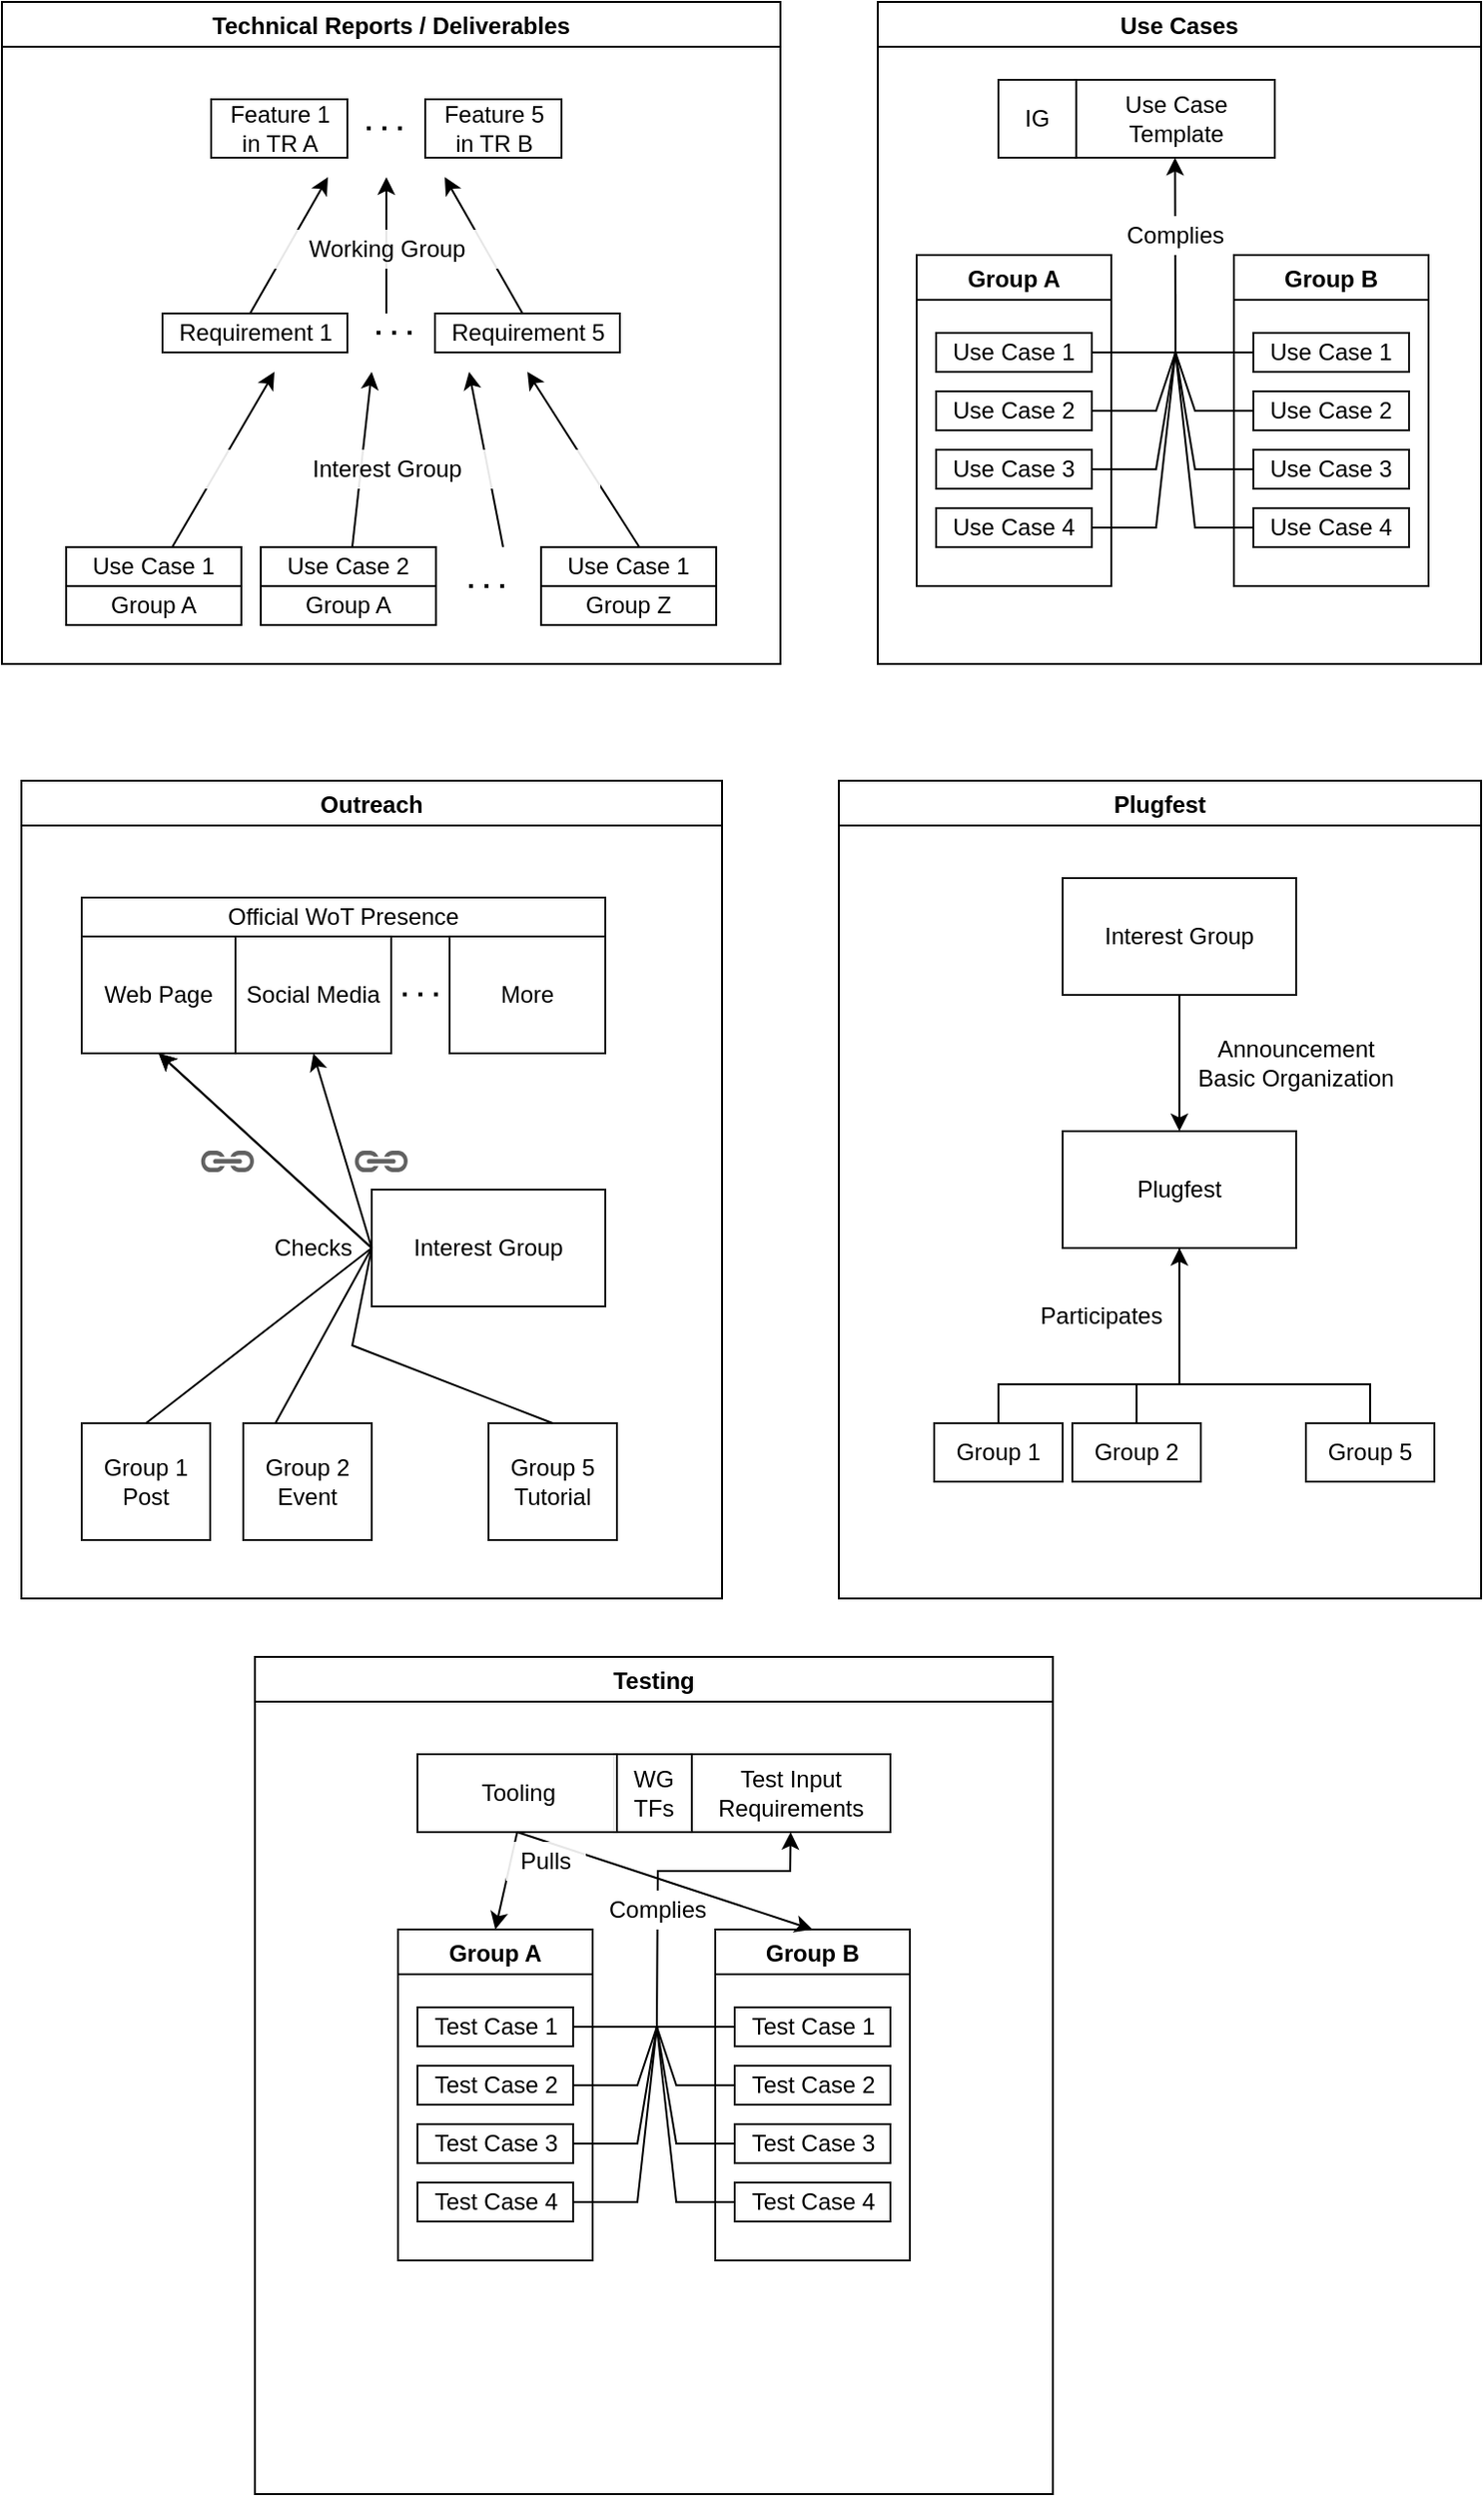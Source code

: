 <mxfile version="20.8.16" type="device"><diagram name="Page-1" id="QOIE3eYAXebJmEI2M_J3"><mxGraphModel dx="3140" dy="2168" grid="1" gridSize="10" guides="1" tooltips="1" connect="1" arrows="1" fold="1" page="1" pageScale="1" pageWidth="827" pageHeight="1169" math="0" shadow="0"><root><mxCell id="0"/><mxCell id="1" parent="0"/><mxCell id="3zp3vLfGH_R06svsVB3q-1" value="Technical Reports / Deliverables" style="swimlane;" parent="1" vertex="1"><mxGeometry x="50" y="80" width="400" height="340" as="geometry"/></mxCell><mxCell id="3zp3vLfGH_R06svsVB3q-13" value="" style="endArrow=classic;html=1;rounded=0;" parent="3zp3vLfGH_R06svsVB3q-1" edge="1"><mxGeometry width="50" height="50" relative="1" as="geometry"><mxPoint x="87.5" y="280" as="sourcePoint"/><mxPoint x="140" y="190" as="targetPoint"/></mxGeometry></mxCell><mxCell id="3zp3vLfGH_R06svsVB3q-16" value="" style="endArrow=classic;html=1;rounded=0;" parent="3zp3vLfGH_R06svsVB3q-1" edge="1"><mxGeometry width="50" height="50" relative="1" as="geometry"><mxPoint x="180" y="280" as="sourcePoint"/><mxPoint x="190" y="190" as="targetPoint"/></mxGeometry></mxCell><mxCell id="3zp3vLfGH_R06svsVB3q-17" value="" style="endArrow=classic;html=1;rounded=0;" parent="3zp3vLfGH_R06svsVB3q-1" edge="1"><mxGeometry width="50" height="50" relative="1" as="geometry"><mxPoint x="327.5" y="280" as="sourcePoint"/><mxPoint x="270" y="190" as="targetPoint"/></mxGeometry></mxCell><mxCell id="3zp3vLfGH_R06svsVB3q-18" value="" style="endArrow=classic;html=1;rounded=0;" parent="3zp3vLfGH_R06svsVB3q-1" edge="1"><mxGeometry width="50" height="50" relative="1" as="geometry"><mxPoint x="257.5" y="280" as="sourcePoint"/><mxPoint x="240" y="190" as="targetPoint"/></mxGeometry></mxCell><mxCell id="3zp3vLfGH_R06svsVB3q-19" value="Interest Group" style="rounded=0;whiteSpace=wrap;html=1;strokeColor=none;opacity=90;flipH=0;flipV=1;" parent="3zp3vLfGH_R06svsVB3q-1" vertex="1"><mxGeometry x="87.5" y="230" width="220" height="20" as="geometry"/></mxCell><mxCell id="3zp3vLfGH_R06svsVB3q-30" value="" style="endArrow=classic;html=1;rounded=0;" parent="3zp3vLfGH_R06svsVB3q-1" edge="1"><mxGeometry width="50" height="50" relative="1" as="geometry"><mxPoint x="127.5" y="160" as="sourcePoint"/><mxPoint x="167.5" y="90" as="targetPoint"/></mxGeometry></mxCell><mxCell id="3zp3vLfGH_R06svsVB3q-31" value="" style="endArrow=classic;html=1;rounded=0;" parent="3zp3vLfGH_R06svsVB3q-1" edge="1"><mxGeometry width="50" height="50" relative="1" as="geometry"><mxPoint x="267.5" y="160" as="sourcePoint"/><mxPoint x="227.5" y="90" as="targetPoint"/></mxGeometry></mxCell><mxCell id="3zp3vLfGH_R06svsVB3q-32" value="" style="endArrow=classic;html=1;rounded=0;" parent="3zp3vLfGH_R06svsVB3q-1" edge="1"><mxGeometry width="50" height="50" relative="1" as="geometry"><mxPoint x="197.5" y="160" as="sourcePoint"/><mxPoint x="197.5" y="90" as="targetPoint"/></mxGeometry></mxCell><mxCell id="3zp3vLfGH_R06svsVB3q-33" value="Working Group" style="rounded=0;whiteSpace=wrap;html=1;strokeColor=none;opacity=90;" parent="3zp3vLfGH_R06svsVB3q-1" vertex="1"><mxGeometry x="87.5" y="117" width="220" height="20" as="geometry"/></mxCell><mxCell id="3zp3vLfGH_R06svsVB3q-15" value="" style="group" parent="3zp3vLfGH_R06svsVB3q-1" vertex="1" connectable="0"><mxGeometry x="33" y="280" width="334" height="40" as="geometry"/></mxCell><mxCell id="3zp3vLfGH_R06svsVB3q-6" value="Use Case 1" style="rounded=0;whiteSpace=wrap;html=1;" parent="3zp3vLfGH_R06svsVB3q-15" vertex="1"><mxGeometry width="90" height="20" as="geometry"/></mxCell><mxCell id="3zp3vLfGH_R06svsVB3q-9" value="Group A" style="rounded=0;whiteSpace=wrap;html=1;" parent="3zp3vLfGH_R06svsVB3q-15" vertex="1"><mxGeometry x="100" y="20" width="90" height="20" as="geometry"/></mxCell><mxCell id="3zp3vLfGH_R06svsVB3q-10" value="Use Case 1" style="rounded=0;whiteSpace=wrap;html=1;" parent="3zp3vLfGH_R06svsVB3q-15" vertex="1"><mxGeometry x="244" width="90" height="20" as="geometry"/></mxCell><mxCell id="3zp3vLfGH_R06svsVB3q-14" value="" style="group" parent="3zp3vLfGH_R06svsVB3q-15" vertex="1" connectable="0"><mxGeometry width="334" height="40" as="geometry"/></mxCell><mxCell id="3zp3vLfGH_R06svsVB3q-7" value="Group A" style="rounded=0;whiteSpace=wrap;html=1;" parent="3zp3vLfGH_R06svsVB3q-14" vertex="1"><mxGeometry y="20" width="90" height="20" as="geometry"/></mxCell><mxCell id="3zp3vLfGH_R06svsVB3q-8" value="Use Case 2" style="rounded=0;whiteSpace=wrap;html=1;" parent="3zp3vLfGH_R06svsVB3q-14" vertex="1"><mxGeometry x="100" width="90" height="20" as="geometry"/></mxCell><mxCell id="3zp3vLfGH_R06svsVB3q-11" value="Group Z" style="rounded=0;whiteSpace=wrap;html=1;" parent="3zp3vLfGH_R06svsVB3q-14" vertex="1"><mxGeometry x="244" y="20" width="90" height="20" as="geometry"/></mxCell><mxCell id="3zp3vLfGH_R06svsVB3q-12" value="" style="endArrow=none;dashed=1;html=1;dashPattern=1 3;strokeWidth=2;rounded=0;" parent="3zp3vLfGH_R06svsVB3q-14" edge="1"><mxGeometry width="50" height="50" relative="1" as="geometry"><mxPoint x="207" y="20" as="sourcePoint"/><mxPoint x="227" y="20" as="targetPoint"/></mxGeometry></mxCell><mxCell id="eCyydj95U1KGzp2KNyDN-35" value="" style="group" vertex="1" connectable="0" parent="3zp3vLfGH_R06svsVB3q-1"><mxGeometry x="107.5" y="50" width="180" height="30" as="geometry"/></mxCell><mxCell id="eCyydj95U1KGzp2KNyDN-36" value="Feature 1&lt;br&gt;in TR A" style="rounded=0;whiteSpace=wrap;html=1;opacity=90;" vertex="1" parent="eCyydj95U1KGzp2KNyDN-35"><mxGeometry width="70" height="30" as="geometry"/></mxCell><mxCell id="eCyydj95U1KGzp2KNyDN-37" value="Feature 5&lt;br&gt;in TR B" style="rounded=0;whiteSpace=wrap;html=1;opacity=90;" vertex="1" parent="eCyydj95U1KGzp2KNyDN-35"><mxGeometry x="110" width="70" height="30" as="geometry"/></mxCell><mxCell id="eCyydj95U1KGzp2KNyDN-38" value="" style="endArrow=none;dashed=1;html=1;dashPattern=1 3;strokeWidth=2;rounded=0;" edge="1" parent="eCyydj95U1KGzp2KNyDN-35"><mxGeometry width="50" height="50" relative="1" as="geometry"><mxPoint x="80" y="14.82" as="sourcePoint"/><mxPoint x="100" y="14.82" as="targetPoint"/></mxGeometry></mxCell><mxCell id="3zp3vLfGH_R06svsVB3q-25" value="" style="group" parent="3zp3vLfGH_R06svsVB3q-1" vertex="1" connectable="0"><mxGeometry x="82.5" y="160" width="235" height="20" as="geometry"/></mxCell><mxCell id="eCyydj95U1KGzp2KNyDN-44" value="" style="group" vertex="1" connectable="0" parent="3zp3vLfGH_R06svsVB3q-25"><mxGeometry width="235" height="20" as="geometry"/></mxCell><mxCell id="3zp3vLfGH_R06svsVB3q-20" value="Requirement 1" style="rounded=0;whiteSpace=wrap;html=1;opacity=90;" parent="eCyydj95U1KGzp2KNyDN-44" vertex="1"><mxGeometry width="95" height="20" as="geometry"/></mxCell><mxCell id="3zp3vLfGH_R06svsVB3q-21" value="Requirement 5" style="rounded=0;whiteSpace=wrap;html=1;opacity=90;" parent="eCyydj95U1KGzp2KNyDN-44" vertex="1"><mxGeometry x="140" width="95" height="20" as="geometry"/></mxCell><mxCell id="3zp3vLfGH_R06svsVB3q-24" value="" style="endArrow=none;dashed=1;html=1;dashPattern=1 3;strokeWidth=2;rounded=0;" parent="eCyydj95U1KGzp2KNyDN-44" edge="1"><mxGeometry width="50" height="50" relative="1" as="geometry"><mxPoint x="110.0" y="9.82" as="sourcePoint"/><mxPoint x="130.0" y="9.82" as="targetPoint"/></mxGeometry></mxCell><mxCell id="3zp3vLfGH_R06svsVB3q-2" value="Outreach" style="swimlane;" parent="1" vertex="1"><mxGeometry x="60" y="480" width="360" height="420" as="geometry"/></mxCell><mxCell id="3zp3vLfGH_R06svsVB3q-58" value="Official WoT Presence" style="rounded=0;whiteSpace=wrap;html=1;fillColor=default;opacity=90;" parent="3zp3vLfGH_R06svsVB3q-2" vertex="1"><mxGeometry x="31" y="60" width="269" height="20" as="geometry"/></mxCell><mxCell id="3zp3vLfGH_R06svsVB3q-59" value="Web Page" style="rounded=0;whiteSpace=wrap;html=1;fillColor=default;opacity=90;" parent="3zp3vLfGH_R06svsVB3q-2" vertex="1"><mxGeometry x="31" y="80" width="79" height="60" as="geometry"/></mxCell><mxCell id="3zp3vLfGH_R06svsVB3q-60" value="Social Media" style="rounded=0;whiteSpace=wrap;html=1;fillColor=default;opacity=90;" parent="3zp3vLfGH_R06svsVB3q-2" vertex="1"><mxGeometry x="110" y="80" width="80" height="60" as="geometry"/></mxCell><mxCell id="3zp3vLfGH_R06svsVB3q-61" value="More" style="rounded=0;whiteSpace=wrap;html=1;fillColor=default;opacity=90;" parent="3zp3vLfGH_R06svsVB3q-2" vertex="1"><mxGeometry x="220" y="80" width="80" height="60" as="geometry"/></mxCell><mxCell id="3zp3vLfGH_R06svsVB3q-62" value="" style="endArrow=none;dashed=1;html=1;dashPattern=1 3;strokeWidth=2;rounded=0;" parent="3zp3vLfGH_R06svsVB3q-2" edge="1"><mxGeometry width="50" height="50" relative="1" as="geometry"><mxPoint x="196" y="109.8" as="sourcePoint"/><mxPoint x="216" y="109.8" as="targetPoint"/></mxGeometry></mxCell><mxCell id="3zp3vLfGH_R06svsVB3q-63" value="Group 1&lt;br&gt;Post" style="rounded=0;whiteSpace=wrap;html=1;fillColor=default;opacity=90;" parent="3zp3vLfGH_R06svsVB3q-2" vertex="1"><mxGeometry x="31" y="330" width="66" height="60" as="geometry"/></mxCell><mxCell id="3zp3vLfGH_R06svsVB3q-64" value="Group 2&lt;br&gt;Event" style="rounded=0;whiteSpace=wrap;html=1;fillColor=default;opacity=90;" parent="3zp3vLfGH_R06svsVB3q-2" vertex="1"><mxGeometry x="114" y="330" width="66" height="60" as="geometry"/></mxCell><mxCell id="3zp3vLfGH_R06svsVB3q-65" value="Interest Group" style="rounded=0;whiteSpace=wrap;html=1;fillColor=default;opacity=90;" parent="3zp3vLfGH_R06svsVB3q-2" vertex="1"><mxGeometry x="180" y="210" width="120" height="60" as="geometry"/></mxCell><mxCell id="3zp3vLfGH_R06svsVB3q-66" value="Group 5&lt;br&gt;Tutorial" style="rounded=0;whiteSpace=wrap;html=1;fillColor=default;opacity=90;" parent="3zp3vLfGH_R06svsVB3q-2" vertex="1"><mxGeometry x="240" y="330" width="66" height="60" as="geometry"/></mxCell><mxCell id="3zp3vLfGH_R06svsVB3q-67" value="" style="endArrow=classic;html=1;rounded=0;entryX=0.5;entryY=1;entryDx=0;entryDy=0;exitX=0.5;exitY=0;exitDx=0;exitDy=0;" parent="3zp3vLfGH_R06svsVB3q-2" source="3zp3vLfGH_R06svsVB3q-63" target="3zp3vLfGH_R06svsVB3q-60" edge="1"><mxGeometry width="50" height="50" relative="1" as="geometry"><mxPoint x="70" y="320" as="sourcePoint"/><mxPoint x="120" y="270" as="targetPoint"/><Array as="points"><mxPoint x="180" y="240"/></Array></mxGeometry></mxCell><mxCell id="3zp3vLfGH_R06svsVB3q-68" value="" style="sketch=0;pointerEvents=1;shadow=0;dashed=0;html=1;strokeColor=none;fillColor=#505050;labelPosition=center;verticalLabelPosition=bottom;verticalAlign=top;outlineConnect=0;align=center;shape=mxgraph.office.concepts.link;opacity=90;" parent="3zp3vLfGH_R06svsVB3q-2" vertex="1"><mxGeometry x="92" y="190" width="28" height="11" as="geometry"/></mxCell><mxCell id="3zp3vLfGH_R06svsVB3q-69" value="Checks" style="text;html=1;strokeColor=none;fillColor=none;align=center;verticalAlign=middle;whiteSpace=wrap;rounded=0;" parent="3zp3vLfGH_R06svsVB3q-2" vertex="1"><mxGeometry x="120" y="225" width="60" height="30" as="geometry"/></mxCell><mxCell id="3zp3vLfGH_R06svsVB3q-70" value="" style="endArrow=classic;html=1;rounded=0;entryX=0.5;entryY=1;entryDx=0;entryDy=0;exitX=0.25;exitY=0;exitDx=0;exitDy=0;" parent="3zp3vLfGH_R06svsVB3q-2" source="3zp3vLfGH_R06svsVB3q-64" target="3zp3vLfGH_R06svsVB3q-59" edge="1"><mxGeometry width="50" height="50" relative="1" as="geometry"><mxPoint x="60" y="310" as="sourcePoint"/><mxPoint x="110" y="260" as="targetPoint"/><Array as="points"><mxPoint x="180" y="240"/></Array></mxGeometry></mxCell><mxCell id="3zp3vLfGH_R06svsVB3q-71" value="" style="endArrow=classic;html=1;rounded=0;exitX=0.5;exitY=0;exitDx=0;exitDy=0;entryX=0.5;entryY=1;entryDx=0;entryDy=0;" parent="3zp3vLfGH_R06svsVB3q-2" source="3zp3vLfGH_R06svsVB3q-66" target="3zp3vLfGH_R06svsVB3q-59" edge="1"><mxGeometry width="50" height="50" relative="1" as="geometry"><mxPoint x="220" y="330" as="sourcePoint"/><mxPoint x="270" y="280" as="targetPoint"/><Array as="points"><mxPoint x="170" y="290"/><mxPoint x="180" y="240"/></Array></mxGeometry></mxCell><mxCell id="3zp3vLfGH_R06svsVB3q-72" value="" style="sketch=0;pointerEvents=1;shadow=0;dashed=0;html=1;strokeColor=none;fillColor=#505050;labelPosition=center;verticalLabelPosition=bottom;verticalAlign=top;outlineConnect=0;align=center;shape=mxgraph.office.concepts.link;opacity=90;" parent="3zp3vLfGH_R06svsVB3q-2" vertex="1"><mxGeometry x="171" y="190" width="28" height="11" as="geometry"/></mxCell><mxCell id="3zp3vLfGH_R06svsVB3q-3" value="Use Cases" style="swimlane;" parent="1" vertex="1"><mxGeometry x="500" y="80" width="310" height="340" as="geometry"/></mxCell><mxCell id="3zp3vLfGH_R06svsVB3q-42" value="" style="endArrow=classic;html=1;rounded=0;exitX=1;exitY=0.5;exitDx=0;exitDy=0;entryX=0.5;entryY=1;entryDx=0;entryDy=0;" parent="3zp3vLfGH_R06svsVB3q-3" source="3zp3vLfGH_R06svsVB3q-35" target="3zp3vLfGH_R06svsVB3q-34" edge="1"><mxGeometry width="50" height="50" relative="1" as="geometry"><mxPoint x="130" y="195" as="sourcePoint"/><mxPoint x="180" y="145" as="targetPoint"/><Array as="points"><mxPoint x="153" y="180"/></Array></mxGeometry></mxCell><mxCell id="3zp3vLfGH_R06svsVB3q-44" value="" style="group" parent="3zp3vLfGH_R06svsVB3q-3" vertex="1" connectable="0"><mxGeometry x="62" y="40" width="142" height="40" as="geometry"/></mxCell><mxCell id="3zp3vLfGH_R06svsVB3q-34" value="Use Case Template" style="rounded=0;whiteSpace=wrap;html=1;opacity=90;" parent="3zp3vLfGH_R06svsVB3q-44" vertex="1"><mxGeometry x="39.5" width="102.5" height="40" as="geometry"/></mxCell><mxCell id="3zp3vLfGH_R06svsVB3q-41" value="IG" style="rounded=0;whiteSpace=wrap;html=1;opacity=90;" parent="3zp3vLfGH_R06svsVB3q-44" vertex="1"><mxGeometry width="40" height="40" as="geometry"/></mxCell><mxCell id="3zp3vLfGH_R06svsVB3q-35" value="Use Case 1" style="rounded=0;whiteSpace=wrap;html=1;opacity=90;" parent="3zp3vLfGH_R06svsVB3q-3" vertex="1"><mxGeometry x="30" y="170" width="80" height="20" as="geometry"/></mxCell><mxCell id="3zp3vLfGH_R06svsVB3q-36" value="Use Case 2" style="rounded=0;whiteSpace=wrap;html=1;opacity=90;" parent="3zp3vLfGH_R06svsVB3q-3" vertex="1"><mxGeometry x="30" y="200" width="80" height="20" as="geometry"/></mxCell><mxCell id="3zp3vLfGH_R06svsVB3q-37" value="Use Case 3" style="rounded=0;whiteSpace=wrap;html=1;opacity=90;" parent="3zp3vLfGH_R06svsVB3q-3" vertex="1"><mxGeometry x="30" y="230" width="80" height="20" as="geometry"/></mxCell><mxCell id="3zp3vLfGH_R06svsVB3q-38" value="Use Case 4" style="rounded=0;whiteSpace=wrap;html=1;opacity=90;" parent="3zp3vLfGH_R06svsVB3q-3" vertex="1"><mxGeometry x="30" y="260" width="80" height="20" as="geometry"/></mxCell><mxCell id="3zp3vLfGH_R06svsVB3q-39" value="Group A" style="swimlane;opacity=90;" parent="3zp3vLfGH_R06svsVB3q-3" vertex="1"><mxGeometry x="20" y="130" width="100" height="170" as="geometry"/></mxCell><mxCell id="3zp3vLfGH_R06svsVB3q-43" value="" style="endArrow=none;html=1;rounded=0;exitX=1;exitY=0.5;exitDx=0;exitDy=0;endFill=0;" parent="3zp3vLfGH_R06svsVB3q-39" edge="1"><mxGeometry width="50" height="50" relative="1" as="geometry"><mxPoint x="90" y="80" as="sourcePoint"/><mxPoint x="133" y="50" as="targetPoint"/><Array as="points"><mxPoint x="123" y="80"/></Array></mxGeometry></mxCell><mxCell id="3zp3vLfGH_R06svsVB3q-45" value="" style="endArrow=none;html=1;rounded=0;exitX=1;exitY=0.5;exitDx=0;exitDy=0;endFill=0;" parent="3zp3vLfGH_R06svsVB3q-3" edge="1"><mxGeometry width="50" height="50" relative="1" as="geometry"><mxPoint x="110.0" y="240" as="sourcePoint"/><mxPoint x="153" y="180" as="targetPoint"/><Array as="points"><mxPoint x="143" y="240"/></Array></mxGeometry></mxCell><mxCell id="3zp3vLfGH_R06svsVB3q-46" value="" style="endArrow=none;html=1;rounded=0;exitX=1;exitY=0.5;exitDx=0;exitDy=0;endFill=0;" parent="3zp3vLfGH_R06svsVB3q-3" edge="1"><mxGeometry width="50" height="50" relative="1" as="geometry"><mxPoint x="110.0" y="270" as="sourcePoint"/><mxPoint x="153" y="180" as="targetPoint"/><Array as="points"><mxPoint x="143" y="270"/></Array></mxGeometry></mxCell><mxCell id="3zp3vLfGH_R06svsVB3q-47" value="Complies" style="text;html=1;align=center;verticalAlign=middle;whiteSpace=wrap;rounded=0;fillColor=default;" parent="3zp3vLfGH_R06svsVB3q-3" vertex="1"><mxGeometry x="123" y="110" width="60" height="20" as="geometry"/></mxCell><mxCell id="3zp3vLfGH_R06svsVB3q-48" value="Use Case 1" style="rounded=0;whiteSpace=wrap;html=1;opacity=90;" parent="3zp3vLfGH_R06svsVB3q-3" vertex="1"><mxGeometry x="193" y="170" width="80" height="20" as="geometry"/></mxCell><mxCell id="3zp3vLfGH_R06svsVB3q-49" value="Use Case 2" style="rounded=0;whiteSpace=wrap;html=1;opacity=90;" parent="3zp3vLfGH_R06svsVB3q-3" vertex="1"><mxGeometry x="193" y="200" width="80" height="20" as="geometry"/></mxCell><mxCell id="3zp3vLfGH_R06svsVB3q-50" value="Use Case 3" style="rounded=0;whiteSpace=wrap;html=1;opacity=90;" parent="3zp3vLfGH_R06svsVB3q-3" vertex="1"><mxGeometry x="193" y="230" width="80" height="20" as="geometry"/></mxCell><mxCell id="3zp3vLfGH_R06svsVB3q-51" value="Use Case 4" style="rounded=0;whiteSpace=wrap;html=1;opacity=90;" parent="3zp3vLfGH_R06svsVB3q-3" vertex="1"><mxGeometry x="193" y="260" width="80" height="20" as="geometry"/></mxCell><mxCell id="3zp3vLfGH_R06svsVB3q-52" value="Group B" style="swimlane;opacity=90;" parent="3zp3vLfGH_R06svsVB3q-3" vertex="1"><mxGeometry x="183" y="130" width="100" height="170" as="geometry"/></mxCell><mxCell id="3zp3vLfGH_R06svsVB3q-54" value="" style="endArrow=none;html=1;rounded=0;exitX=1;exitY=0.5;exitDx=0;exitDy=0;endFill=0;" parent="3zp3vLfGH_R06svsVB3q-52" edge="1"><mxGeometry width="50" height="50" relative="1" as="geometry"><mxPoint x="10" y="50" as="sourcePoint"/><mxPoint x="-30" y="20" as="targetPoint"/><Array as="points"><mxPoint x="-30" y="50"/></Array></mxGeometry></mxCell><mxCell id="3zp3vLfGH_R06svsVB3q-55" value="" style="endArrow=none;html=1;rounded=0;exitX=1;exitY=0.5;exitDx=0;exitDy=0;endFill=0;" parent="3zp3vLfGH_R06svsVB3q-3" edge="1"><mxGeometry width="50" height="50" relative="1" as="geometry"><mxPoint x="193" y="210" as="sourcePoint"/><mxPoint x="153" y="180" as="targetPoint"/><Array as="points"><mxPoint x="163" y="210"/></Array></mxGeometry></mxCell><mxCell id="3zp3vLfGH_R06svsVB3q-56" value="" style="endArrow=none;html=1;rounded=0;exitX=1;exitY=0.5;exitDx=0;exitDy=0;endFill=0;" parent="3zp3vLfGH_R06svsVB3q-3" edge="1"><mxGeometry width="50" height="50" relative="1" as="geometry"><mxPoint x="193" y="240" as="sourcePoint"/><mxPoint x="153" y="180" as="targetPoint"/><Array as="points"><mxPoint x="163" y="240"/></Array></mxGeometry></mxCell><mxCell id="3zp3vLfGH_R06svsVB3q-57" value="" style="endArrow=none;html=1;rounded=0;exitX=1;exitY=0.5;exitDx=0;exitDy=0;endFill=0;" parent="3zp3vLfGH_R06svsVB3q-3" edge="1"><mxGeometry width="50" height="50" relative="1" as="geometry"><mxPoint x="193" y="270" as="sourcePoint"/><mxPoint x="153" y="180" as="targetPoint"/><Array as="points"><mxPoint x="163" y="270"/></Array></mxGeometry></mxCell><mxCell id="3zp3vLfGH_R06svsVB3q-4" value="Plugfest" style="swimlane;" parent="1" vertex="1"><mxGeometry x="480" y="480" width="330" height="420" as="geometry"/></mxCell><mxCell id="3zp3vLfGH_R06svsVB3q-73" value="Interest Group" style="rounded=0;whiteSpace=wrap;html=1;fillColor=default;opacity=90;" parent="3zp3vLfGH_R06svsVB3q-4" vertex="1"><mxGeometry x="115" y="50" width="120" height="60" as="geometry"/></mxCell><mxCell id="3zp3vLfGH_R06svsVB3q-74" value="Plugfest" style="rounded=0;whiteSpace=wrap;html=1;fillColor=default;opacity=90;" parent="3zp3vLfGH_R06svsVB3q-4" vertex="1"><mxGeometry x="115" y="180" width="120" height="60" as="geometry"/></mxCell><mxCell id="3zp3vLfGH_R06svsVB3q-75" value="" style="endArrow=classic;html=1;rounded=0;entryX=0.5;entryY=0;entryDx=0;entryDy=0;exitX=0.5;exitY=1;exitDx=0;exitDy=0;" parent="3zp3vLfGH_R06svsVB3q-4" source="3zp3vLfGH_R06svsVB3q-73" target="3zp3vLfGH_R06svsVB3q-74" edge="1"><mxGeometry width="50" height="50" relative="1" as="geometry"><mxPoint x="50" y="170" as="sourcePoint"/><mxPoint x="100" y="120" as="targetPoint"/></mxGeometry></mxCell><mxCell id="3zp3vLfGH_R06svsVB3q-76" value="Announcement&lt;br&gt;Basic Organization" style="text;html=1;strokeColor=none;fillColor=none;align=center;verticalAlign=middle;whiteSpace=wrap;rounded=0;" parent="3zp3vLfGH_R06svsVB3q-4" vertex="1"><mxGeometry x="180" y="130" width="110" height="30" as="geometry"/></mxCell><mxCell id="3zp3vLfGH_R06svsVB3q-80" style="edgeStyle=orthogonalEdgeStyle;rounded=0;orthogonalLoop=1;jettySize=auto;html=1;entryX=0.5;entryY=1;entryDx=0;entryDy=0;endArrow=none;endFill=0;" parent="3zp3vLfGH_R06svsVB3q-4" source="3zp3vLfGH_R06svsVB3q-77" target="3zp3vLfGH_R06svsVB3q-74" edge="1"><mxGeometry relative="1" as="geometry"><Array as="points"><mxPoint x="82" y="310"/><mxPoint x="175" y="310"/></Array></mxGeometry></mxCell><mxCell id="3zp3vLfGH_R06svsVB3q-77" value="Group 1" style="rounded=0;whiteSpace=wrap;html=1;fillColor=default;opacity=90;" parent="3zp3vLfGH_R06svsVB3q-4" vertex="1"><mxGeometry x="49" y="330" width="66" height="30" as="geometry"/></mxCell><mxCell id="3zp3vLfGH_R06svsVB3q-81" style="edgeStyle=orthogonalEdgeStyle;rounded=0;orthogonalLoop=1;jettySize=auto;html=1;endArrow=none;endFill=0;" parent="3zp3vLfGH_R06svsVB3q-4" source="3zp3vLfGH_R06svsVB3q-78" target="3zp3vLfGH_R06svsVB3q-74" edge="1"><mxGeometry relative="1" as="geometry"><Array as="points"><mxPoint x="153" y="310"/><mxPoint x="175" y="310"/></Array></mxGeometry></mxCell><mxCell id="3zp3vLfGH_R06svsVB3q-78" value="Group 2" style="rounded=0;whiteSpace=wrap;html=1;fillColor=default;opacity=90;" parent="3zp3vLfGH_R06svsVB3q-4" vertex="1"><mxGeometry x="120" y="330" width="66" height="30" as="geometry"/></mxCell><mxCell id="3zp3vLfGH_R06svsVB3q-82" style="edgeStyle=orthogonalEdgeStyle;rounded=0;orthogonalLoop=1;jettySize=auto;html=1;entryX=0.5;entryY=1;entryDx=0;entryDy=0;endArrow=classic;endFill=1;" parent="3zp3vLfGH_R06svsVB3q-4" source="3zp3vLfGH_R06svsVB3q-79" target="3zp3vLfGH_R06svsVB3q-74" edge="1"><mxGeometry relative="1" as="geometry"><Array as="points"><mxPoint x="273" y="310"/><mxPoint x="175" y="310"/></Array></mxGeometry></mxCell><mxCell id="3zp3vLfGH_R06svsVB3q-79" value="Group 5" style="rounded=0;whiteSpace=wrap;html=1;fillColor=default;opacity=90;" parent="3zp3vLfGH_R06svsVB3q-4" vertex="1"><mxGeometry x="240" y="330" width="66" height="30" as="geometry"/></mxCell><mxCell id="3zp3vLfGH_R06svsVB3q-83" value="Participates" style="text;html=1;strokeColor=none;fillColor=none;align=center;verticalAlign=middle;whiteSpace=wrap;rounded=0;" parent="3zp3vLfGH_R06svsVB3q-4" vertex="1"><mxGeometry x="95" y="260" width="80" height="30" as="geometry"/></mxCell><mxCell id="3zp3vLfGH_R06svsVB3q-5" value="Testing" style="swimlane;" parent="1" vertex="1"><mxGeometry x="180" y="930" width="410" height="430" as="geometry"/></mxCell><mxCell id="FFj_AiIUNrqd1PiDn_cG-2" value="" style="group" parent="3zp3vLfGH_R06svsVB3q-5" vertex="1" connectable="0"><mxGeometry x="184.5" y="50" width="142" height="40" as="geometry"/></mxCell><mxCell id="FFj_AiIUNrqd1PiDn_cG-3" value="Test Input Requirements" style="rounded=0;whiteSpace=wrap;html=1;opacity=90;" parent="FFj_AiIUNrqd1PiDn_cG-2" vertex="1"><mxGeometry x="39.5" width="102.5" height="40" as="geometry"/></mxCell><mxCell id="FFj_AiIUNrqd1PiDn_cG-4" value="WG&lt;br&gt;TFs" style="rounded=0;whiteSpace=wrap;html=1;opacity=90;" parent="FFj_AiIUNrqd1PiDn_cG-2" vertex="1"><mxGeometry width="40" height="40" as="geometry"/></mxCell><mxCell id="FFj_AiIUNrqd1PiDn_cG-5" value="Test Case 1" style="rounded=0;whiteSpace=wrap;html=1;opacity=90;" parent="3zp3vLfGH_R06svsVB3q-5" vertex="1"><mxGeometry x="83.5" y="180" width="80" height="20" as="geometry"/></mxCell><mxCell id="FFj_AiIUNrqd1PiDn_cG-1" value="" style="endArrow=classic;html=1;rounded=0;exitX=1;exitY=0.5;exitDx=0;exitDy=0;entryX=0.5;entryY=1;entryDx=0;entryDy=0;" parent="3zp3vLfGH_R06svsVB3q-5" source="FFj_AiIUNrqd1PiDn_cG-5" target="FFj_AiIUNrqd1PiDn_cG-3" edge="1"><mxGeometry width="50" height="50" relative="1" as="geometry"><mxPoint x="-316.5" y="125" as="sourcePoint"/><mxPoint x="207" y="110" as="targetPoint"/><Array as="points"><mxPoint x="206.5" y="190"/><mxPoint x="207" y="110"/><mxPoint x="275" y="110"/></Array></mxGeometry></mxCell><mxCell id="FFj_AiIUNrqd1PiDn_cG-6" value="Test&amp;nbsp;Case 2" style="rounded=0;whiteSpace=wrap;html=1;opacity=90;" parent="3zp3vLfGH_R06svsVB3q-5" vertex="1"><mxGeometry x="83.5" y="210" width="80" height="20" as="geometry"/></mxCell><mxCell id="FFj_AiIUNrqd1PiDn_cG-7" value="Test&amp;nbsp;Case 3" style="rounded=0;whiteSpace=wrap;html=1;opacity=90;" parent="3zp3vLfGH_R06svsVB3q-5" vertex="1"><mxGeometry x="83.5" y="240" width="80" height="20" as="geometry"/></mxCell><mxCell id="FFj_AiIUNrqd1PiDn_cG-8" value="Test&amp;nbsp;Case 4" style="rounded=0;whiteSpace=wrap;html=1;opacity=90;" parent="3zp3vLfGH_R06svsVB3q-5" vertex="1"><mxGeometry x="83.5" y="270" width="80" height="20" as="geometry"/></mxCell><mxCell id="FFj_AiIUNrqd1PiDn_cG-9" value="Group A" style="swimlane;opacity=90;" parent="3zp3vLfGH_R06svsVB3q-5" vertex="1"><mxGeometry x="73.5" y="140" width="100" height="170" as="geometry"/></mxCell><mxCell id="FFj_AiIUNrqd1PiDn_cG-10" value="" style="endArrow=none;html=1;rounded=0;exitX=1;exitY=0.5;exitDx=0;exitDy=0;endFill=0;" parent="FFj_AiIUNrqd1PiDn_cG-9" edge="1"><mxGeometry width="50" height="50" relative="1" as="geometry"><mxPoint x="90" y="80" as="sourcePoint"/><mxPoint x="133" y="50" as="targetPoint"/><Array as="points"><mxPoint x="123" y="80"/></Array></mxGeometry></mxCell><mxCell id="FFj_AiIUNrqd1PiDn_cG-11" value="" style="endArrow=none;html=1;rounded=0;exitX=1;exitY=0.5;exitDx=0;exitDy=0;endFill=0;" parent="3zp3vLfGH_R06svsVB3q-5" edge="1"><mxGeometry width="50" height="50" relative="1" as="geometry"><mxPoint x="163.5" y="250" as="sourcePoint"/><mxPoint x="206.5" y="190" as="targetPoint"/><Array as="points"><mxPoint x="196.5" y="250"/></Array></mxGeometry></mxCell><mxCell id="FFj_AiIUNrqd1PiDn_cG-12" value="" style="endArrow=none;html=1;rounded=0;exitX=1;exitY=0.5;exitDx=0;exitDy=0;endFill=0;" parent="3zp3vLfGH_R06svsVB3q-5" edge="1"><mxGeometry width="50" height="50" relative="1" as="geometry"><mxPoint x="163.5" y="280" as="sourcePoint"/><mxPoint x="206.5" y="190" as="targetPoint"/><Array as="points"><mxPoint x="196.5" y="280"/></Array></mxGeometry></mxCell><mxCell id="FFj_AiIUNrqd1PiDn_cG-13" value="Complies" style="text;html=1;align=center;verticalAlign=middle;whiteSpace=wrap;rounded=0;fillColor=default;" parent="3zp3vLfGH_R06svsVB3q-5" vertex="1"><mxGeometry x="176.5" y="120" width="60" height="20" as="geometry"/></mxCell><mxCell id="FFj_AiIUNrqd1PiDn_cG-14" value="Test&amp;nbsp;Case 1" style="rounded=0;whiteSpace=wrap;html=1;opacity=90;" parent="3zp3vLfGH_R06svsVB3q-5" vertex="1"><mxGeometry x="246.5" y="180" width="80" height="20" as="geometry"/></mxCell><mxCell id="FFj_AiIUNrqd1PiDn_cG-15" value="Test&amp;nbsp;Case 2" style="rounded=0;whiteSpace=wrap;html=1;opacity=90;" parent="3zp3vLfGH_R06svsVB3q-5" vertex="1"><mxGeometry x="246.5" y="210" width="80" height="20" as="geometry"/></mxCell><mxCell id="FFj_AiIUNrqd1PiDn_cG-16" value="Test&amp;nbsp;Case 3" style="rounded=0;whiteSpace=wrap;html=1;opacity=90;" parent="3zp3vLfGH_R06svsVB3q-5" vertex="1"><mxGeometry x="246.5" y="240" width="80" height="20" as="geometry"/></mxCell><mxCell id="FFj_AiIUNrqd1PiDn_cG-17" value="Test&amp;nbsp;Case 4" style="rounded=0;whiteSpace=wrap;html=1;opacity=90;" parent="3zp3vLfGH_R06svsVB3q-5" vertex="1"><mxGeometry x="246.5" y="270" width="80" height="20" as="geometry"/></mxCell><mxCell id="FFj_AiIUNrqd1PiDn_cG-18" value="Group B" style="swimlane;opacity=90;" parent="3zp3vLfGH_R06svsVB3q-5" vertex="1"><mxGeometry x="236.5" y="140" width="100" height="170" as="geometry"/></mxCell><mxCell id="FFj_AiIUNrqd1PiDn_cG-19" value="" style="endArrow=none;html=1;rounded=0;exitX=1;exitY=0.5;exitDx=0;exitDy=0;endFill=0;" parent="FFj_AiIUNrqd1PiDn_cG-18" edge="1"><mxGeometry width="50" height="50" relative="1" as="geometry"><mxPoint x="10" y="50" as="sourcePoint"/><mxPoint x="-26.5" y="50" as="targetPoint"/><Array as="points"><mxPoint x="-30" y="50"/></Array></mxGeometry></mxCell><mxCell id="FFj_AiIUNrqd1PiDn_cG-20" value="" style="endArrow=none;html=1;rounded=0;exitX=1;exitY=0.5;exitDx=0;exitDy=0;endFill=0;" parent="3zp3vLfGH_R06svsVB3q-5" edge="1"><mxGeometry width="50" height="50" relative="1" as="geometry"><mxPoint x="246.5" y="220" as="sourcePoint"/><mxPoint x="206.5" y="190" as="targetPoint"/><Array as="points"><mxPoint x="216.5" y="220"/></Array></mxGeometry></mxCell><mxCell id="FFj_AiIUNrqd1PiDn_cG-21" value="" style="endArrow=none;html=1;rounded=0;exitX=1;exitY=0.5;exitDx=0;exitDy=0;endFill=0;" parent="3zp3vLfGH_R06svsVB3q-5" edge="1"><mxGeometry width="50" height="50" relative="1" as="geometry"><mxPoint x="246.5" y="250" as="sourcePoint"/><mxPoint x="206.5" y="190" as="targetPoint"/><Array as="points"><mxPoint x="216.5" y="250"/></Array></mxGeometry></mxCell><mxCell id="FFj_AiIUNrqd1PiDn_cG-22" value="" style="endArrow=none;html=1;rounded=0;exitX=1;exitY=0.5;exitDx=0;exitDy=0;endFill=0;" parent="3zp3vLfGH_R06svsVB3q-5" edge="1"><mxGeometry width="50" height="50" relative="1" as="geometry"><mxPoint x="246.5" y="280" as="sourcePoint"/><mxPoint x="206.5" y="190" as="targetPoint"/><Array as="points"><mxPoint x="216.5" y="280"/></Array></mxGeometry></mxCell><mxCell id="FFj_AiIUNrqd1PiDn_cG-26" value="Tooling" style="rounded=0;whiteSpace=wrap;html=1;opacity=90;" parent="3zp3vLfGH_R06svsVB3q-5" vertex="1"><mxGeometry x="83.5" y="50" width="102.5" height="40" as="geometry"/></mxCell><mxCell id="FFj_AiIUNrqd1PiDn_cG-30" value="" style="endArrow=classic;html=1;rounded=0;entryX=0.5;entryY=0;entryDx=0;entryDy=0;exitX=0.5;exitY=1;exitDx=0;exitDy=0;" parent="3zp3vLfGH_R06svsVB3q-5" source="FFj_AiIUNrqd1PiDn_cG-26" target="FFj_AiIUNrqd1PiDn_cG-9" edge="1"><mxGeometry width="50" height="50" relative="1" as="geometry"><mxPoint x="140" y="210" as="sourcePoint"/><mxPoint x="190" y="160" as="targetPoint"/></mxGeometry></mxCell><mxCell id="FFj_AiIUNrqd1PiDn_cG-31" value="" style="endArrow=classic;html=1;rounded=0;entryX=0.5;entryY=0;entryDx=0;entryDy=0;exitX=0.5;exitY=1;exitDx=0;exitDy=0;" parent="3zp3vLfGH_R06svsVB3q-5" source="FFj_AiIUNrqd1PiDn_cG-26" target="FFj_AiIUNrqd1PiDn_cG-18" edge="1"><mxGeometry width="50" height="50" relative="1" as="geometry"><mxPoint x="144.75" y="100" as="sourcePoint"/><mxPoint x="133.5" y="150" as="targetPoint"/></mxGeometry></mxCell><mxCell id="FFj_AiIUNrqd1PiDn_cG-29" value="Pulls" style="text;html=1;align=center;verticalAlign=middle;whiteSpace=wrap;rounded=0;fillColor=default;opacity=90;" parent="3zp3vLfGH_R06svsVB3q-5" vertex="1"><mxGeometry x="129" y="95" width="41" height="20" as="geometry"/></mxCell></root></mxGraphModel></diagram></mxfile>